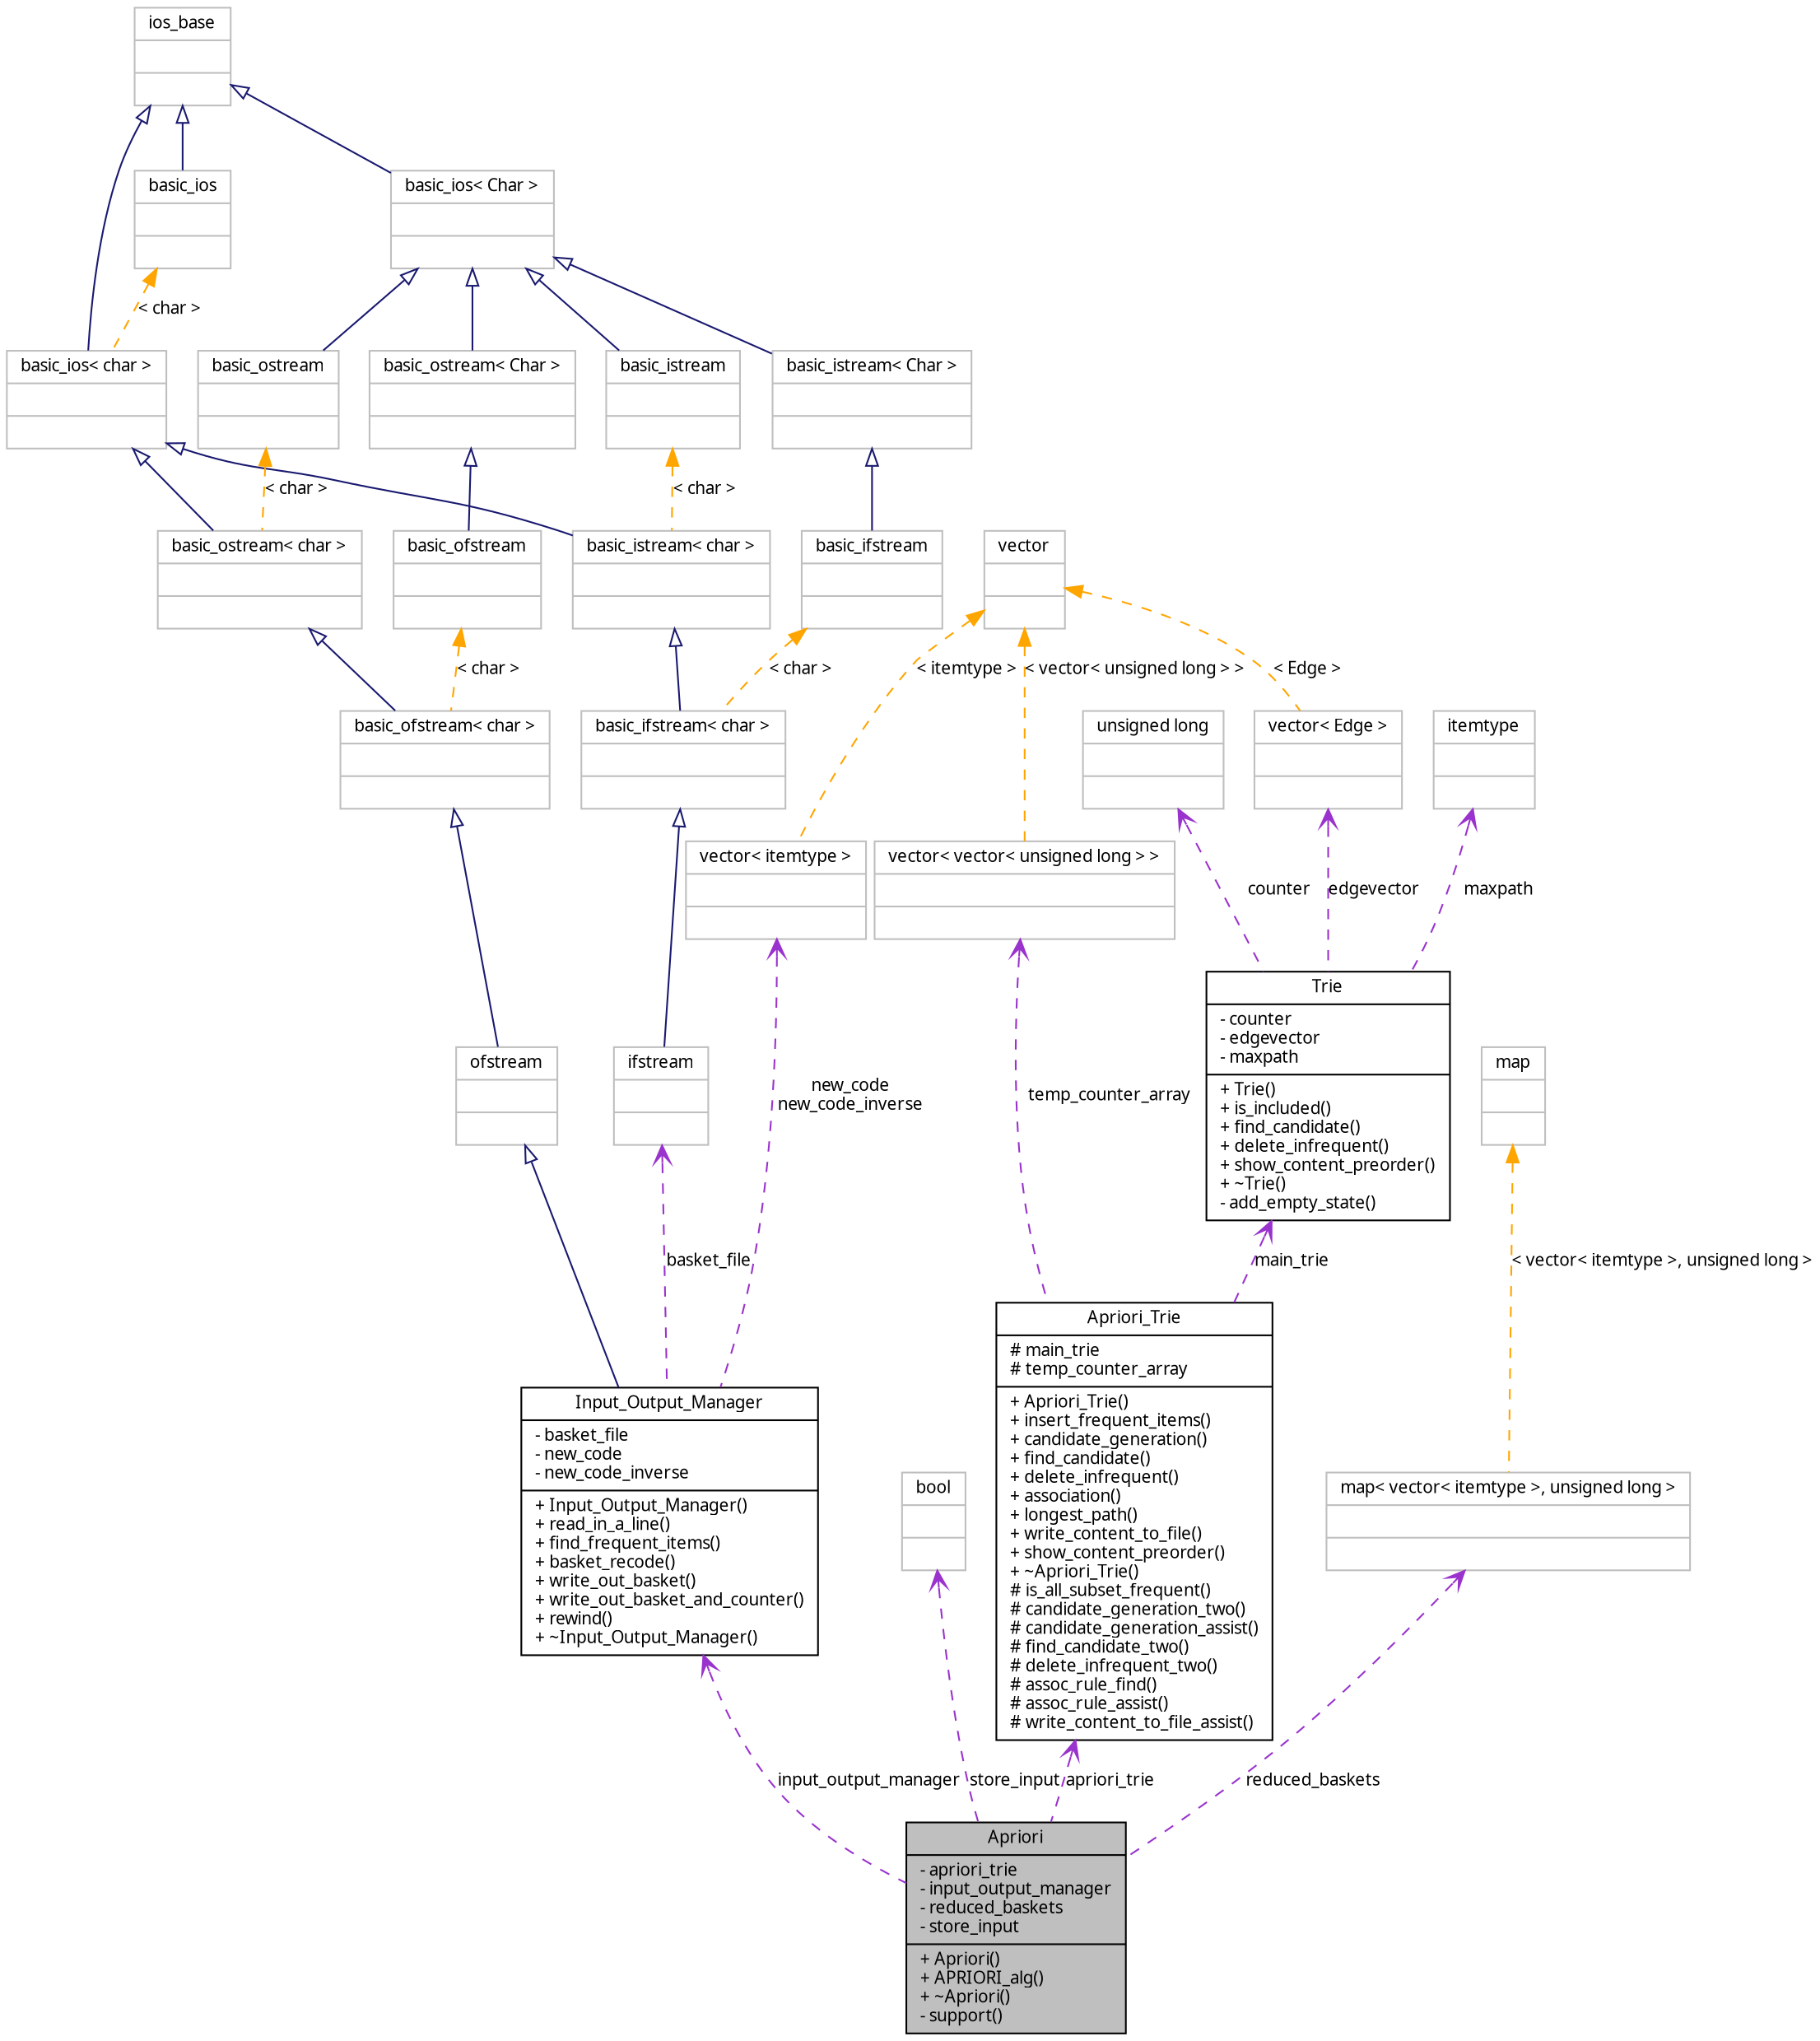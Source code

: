 digraph G
{
  edge [fontname="FreeSans.ttf",fontsize=10,labelfontname="FreeSans.ttf",labelfontsize=10];
  node [fontname="FreeSans.ttf",fontsize=10,shape=record];
  Node1 [label="{Apriori\n|- apriori_trie\l- input_output_manager\l- reduced_baskets\l- store_input\l|+ Apriori()\l+ APRIORI_alg()\l+ ~Apriori()\l- support()\l}",height=0.2,width=0.4,color="black", fillcolor="grey75", style="filled" fontcolor="black"];
  Node2 -> Node1 [dir=back,color="darkorchid3",fontsize=10,style="dashed",label="input_output_manager",arrowtail="open",fontname="FreeSans.ttf"];
  Node2 [label="{Input_Output_Manager\n|- basket_file\l- new_code\l- new_code_inverse\l|+ Input_Output_Manager()\l+ read_in_a_line()\l+ find_frequent_items()\l+ basket_recode()\l+ write_out_basket()\l+ write_out_basket_and_counter()\l+ rewind()\l+ ~Input_Output_Manager()\l}",height=0.2,width=0.4,color="black", fillcolor="white", style="filled",URL="$classInput__Output__Manager.html"];
  Node3 -> Node2 [dir=back,color="midnightblue",fontsize=10,style="solid",arrowtail="empty",fontname="FreeSans.ttf"];
  Node3 [label="{ofstream\n||}",height=0.2,width=0.4,color="grey75", fillcolor="white", style="filled",tooltip="STL class."];
  Node4 -> Node3 [dir=back,color="midnightblue",fontsize=10,style="solid",arrowtail="empty",fontname="FreeSans.ttf"];
  Node4 [label="{basic_ofstream\< char \>\n||}",height=0.2,width=0.4,color="grey75", fillcolor="white", style="filled"];
  Node5 -> Node4 [dir=back,color="midnightblue",fontsize=10,style="solid",arrowtail="empty",fontname="FreeSans.ttf"];
  Node5 [label="{basic_ostream\< char \>\n||}",height=0.2,width=0.4,color="grey75", fillcolor="white", style="filled"];
  Node6 -> Node5 [dir=back,color="midnightblue",fontsize=10,style="solid",arrowtail="empty",fontname="FreeSans.ttf"];
  Node6 [label="{basic_ios\< char \>\n||}",height=0.2,width=0.4,color="grey75", fillcolor="white", style="filled"];
  Node7 -> Node6 [dir=back,color="midnightblue",fontsize=10,style="solid",arrowtail="empty",fontname="FreeSans.ttf"];
  Node7 [label="{ios_base\n||}",height=0.2,width=0.4,color="grey75", fillcolor="white", style="filled",tooltip="STL class."];
  Node8 -> Node6 [dir=back,color="orange",fontsize=10,style="dashed",label="\< char \>",fontname="FreeSans.ttf"];
  Node8 [label="{basic_ios\n||}",height=0.2,width=0.4,color="grey75", fillcolor="white", style="filled",tooltip="STL class."];
  Node7 -> Node8 [dir=back,color="midnightblue",fontsize=10,style="solid",arrowtail="empty",fontname="FreeSans.ttf"];
  Node9 -> Node5 [dir=back,color="orange",fontsize=10,style="dashed",label="\< char \>",fontname="FreeSans.ttf"];
  Node9 [label="{basic_ostream\n||}",height=0.2,width=0.4,color="grey75", fillcolor="white", style="filled",tooltip="STL class."];
  Node10 -> Node9 [dir=back,color="midnightblue",fontsize=10,style="solid",arrowtail="empty",fontname="FreeSans.ttf"];
  Node10 [label="{basic_ios\< Char \>\n||}",height=0.2,width=0.4,color="grey75", fillcolor="white", style="filled",tooltip="STL class."];
  Node7 -> Node10 [dir=back,color="midnightblue",fontsize=10,style="solid",arrowtail="empty",fontname="FreeSans.ttf"];
  Node11 -> Node4 [dir=back,color="orange",fontsize=10,style="dashed",label="\< char \>",fontname="FreeSans.ttf"];
  Node11 [label="{basic_ofstream\n||}",height=0.2,width=0.4,color="grey75", fillcolor="white", style="filled",tooltip="STL class."];
  Node12 -> Node11 [dir=back,color="midnightblue",fontsize=10,style="solid",arrowtail="empty",fontname="FreeSans.ttf"];
  Node12 [label="{basic_ostream\< Char \>\n||}",height=0.2,width=0.4,color="grey75", fillcolor="white", style="filled",tooltip="STL class."];
  Node10 -> Node12 [dir=back,color="midnightblue",fontsize=10,style="solid",arrowtail="empty",fontname="FreeSans.ttf"];
  Node13 -> Node2 [dir=back,color="darkorchid3",fontsize=10,style="dashed",label="basket_file",arrowtail="open",fontname="FreeSans.ttf"];
  Node13 [label="{ifstream\n||}",height=0.2,width=0.4,color="grey75", fillcolor="white", style="filled",tooltip="STL class."];
  Node14 -> Node13 [dir=back,color="midnightblue",fontsize=10,style="solid",arrowtail="empty",fontname="FreeSans.ttf"];
  Node14 [label="{basic_ifstream\< char \>\n||}",height=0.2,width=0.4,color="grey75", fillcolor="white", style="filled"];
  Node15 -> Node14 [dir=back,color="midnightblue",fontsize=10,style="solid",arrowtail="empty",fontname="FreeSans.ttf"];
  Node15 [label="{basic_istream\< char \>\n||}",height=0.2,width=0.4,color="grey75", fillcolor="white", style="filled"];
  Node6 -> Node15 [dir=back,color="midnightblue",fontsize=10,style="solid",arrowtail="empty",fontname="FreeSans.ttf"];
  Node16 -> Node15 [dir=back,color="orange",fontsize=10,style="dashed",label="\< char \>",fontname="FreeSans.ttf"];
  Node16 [label="{basic_istream\n||}",height=0.2,width=0.4,color="grey75", fillcolor="white", style="filled",tooltip="STL class."];
  Node10 -> Node16 [dir=back,color="midnightblue",fontsize=10,style="solid",arrowtail="empty",fontname="FreeSans.ttf"];
  Node17 -> Node14 [dir=back,color="orange",fontsize=10,style="dashed",label="\< char \>",fontname="FreeSans.ttf"];
  Node17 [label="{basic_ifstream\n||}",height=0.2,width=0.4,color="grey75", fillcolor="white", style="filled",tooltip="STL class."];
  Node18 -> Node17 [dir=back,color="midnightblue",fontsize=10,style="solid",arrowtail="empty",fontname="FreeSans.ttf"];
  Node18 [label="{basic_istream\< Char \>\n||}",height=0.2,width=0.4,color="grey75", fillcolor="white", style="filled",tooltip="STL class."];
  Node10 -> Node18 [dir=back,color="midnightblue",fontsize=10,style="solid",arrowtail="empty",fontname="FreeSans.ttf"];
  Node19 -> Node2 [dir=back,color="darkorchid3",fontsize=10,style="dashed",label="new_code\nnew_code_inverse",arrowtail="open",fontname="FreeSans.ttf"];
  Node19 [label="{vector\< itemtype \>\n||}",height=0.2,width=0.4,color="grey75", fillcolor="white", style="filled"];
  Node20 -> Node19 [dir=back,color="orange",fontsize=10,style="dashed",label="\< itemtype \>",fontname="FreeSans.ttf"];
  Node20 [label="{vector\n||}",height=0.2,width=0.4,color="grey75", fillcolor="white", style="filled",tooltip="STL class."];
  Node21 -> Node1 [dir=back,color="darkorchid3",fontsize=10,style="dashed",label="store_input",arrowtail="open",fontname="FreeSans.ttf"];
  Node21 [label="{bool\n||}",height=0.2,width=0.4,color="grey75", fillcolor="white", style="filled"];
  Node22 -> Node1 [dir=back,color="darkorchid3",fontsize=10,style="dashed",label="apriori_trie",arrowtail="open",fontname="FreeSans.ttf"];
  Node22 [label="{Apriori_Trie\n|# main_trie\l# temp_counter_array\l|+ Apriori_Trie()\l+ insert_frequent_items()\l+ candidate_generation()\l+ find_candidate()\l+ delete_infrequent()\l+ association()\l+ longest_path()\l+ write_content_to_file()\l+ show_content_preorder()\l+ ~Apriori_Trie()\l# is_all_subset_frequent()\l# candidate_generation_two()\l# candidate_generation_assist()\l# find_candidate_two()\l# delete_infrequent_two()\l# assoc_rule_find()\l# assoc_rule_assist()\l# write_content_to_file_assist()\l}",height=0.2,width=0.4,color="black", fillcolor="white", style="filled",URL="$classApriori__Trie.html"];
  Node23 -> Node22 [dir=back,color="darkorchid3",fontsize=10,style="dashed",label="temp_counter_array",arrowtail="open",fontname="FreeSans.ttf"];
  Node23 [label="{vector\< vector\< unsigned long \> \>\n||}",height=0.2,width=0.4,color="grey75", fillcolor="white", style="filled"];
  Node20 -> Node23 [dir=back,color="orange",fontsize=10,style="dashed",label="\< vector\< unsigned long \> \>",fontname="FreeSans.ttf"];
  Node24 -> Node22 [dir=back,color="darkorchid3",fontsize=10,style="dashed",label="main_trie",arrowtail="open",fontname="FreeSans.ttf"];
  Node24 [label="{Trie\n|- counter\l- edgevector\l- maxpath\l|+ Trie()\l+ is_included()\l+ find_candidate()\l+ delete_infrequent()\l+ show_content_preorder()\l+ ~Trie()\l- add_empty_state()\l}",height=0.2,width=0.4,color="black", fillcolor="white", style="filled",URL="$classTrie.html"];
  Node25 -> Node24 [dir=back,color="darkorchid3",fontsize=10,style="dashed",label="counter",arrowtail="open",fontname="FreeSans.ttf"];
  Node25 [label="{unsigned long\n||}",height=0.2,width=0.4,color="grey75", fillcolor="white", style="filled"];
  Node26 -> Node24 [dir=back,color="darkorchid3",fontsize=10,style="dashed",label="edgevector",arrowtail="open",fontname="FreeSans.ttf"];
  Node26 [label="{vector\< Edge \>\n||}",height=0.2,width=0.4,color="grey75", fillcolor="white", style="filled"];
  Node20 -> Node26 [dir=back,color="orange",fontsize=10,style="dashed",label="\< Edge \>",fontname="FreeSans.ttf"];
  Node27 -> Node24 [dir=back,color="darkorchid3",fontsize=10,style="dashed",label="maxpath",arrowtail="open",fontname="FreeSans.ttf"];
  Node27 [label="{itemtype\n||}",height=0.2,width=0.4,color="grey75", fillcolor="white", style="filled"];
  Node28 -> Node1 [dir=back,color="darkorchid3",fontsize=10,style="dashed",label="reduced_baskets",arrowtail="open",fontname="FreeSans.ttf"];
  Node28 [label="{map\< vector\< itemtype \>, unsigned long \>\n||}",height=0.2,width=0.4,color="grey75", fillcolor="white", style="filled"];
  Node29 -> Node28 [dir=back,color="orange",fontsize=10,style="dashed",label="\< vector\< itemtype \>, unsigned long \>",fontname="FreeSans.ttf"];
  Node29 [label="{map\n||}",height=0.2,width=0.4,color="grey75", fillcolor="white", style="filled",tooltip="STL class."];
}
